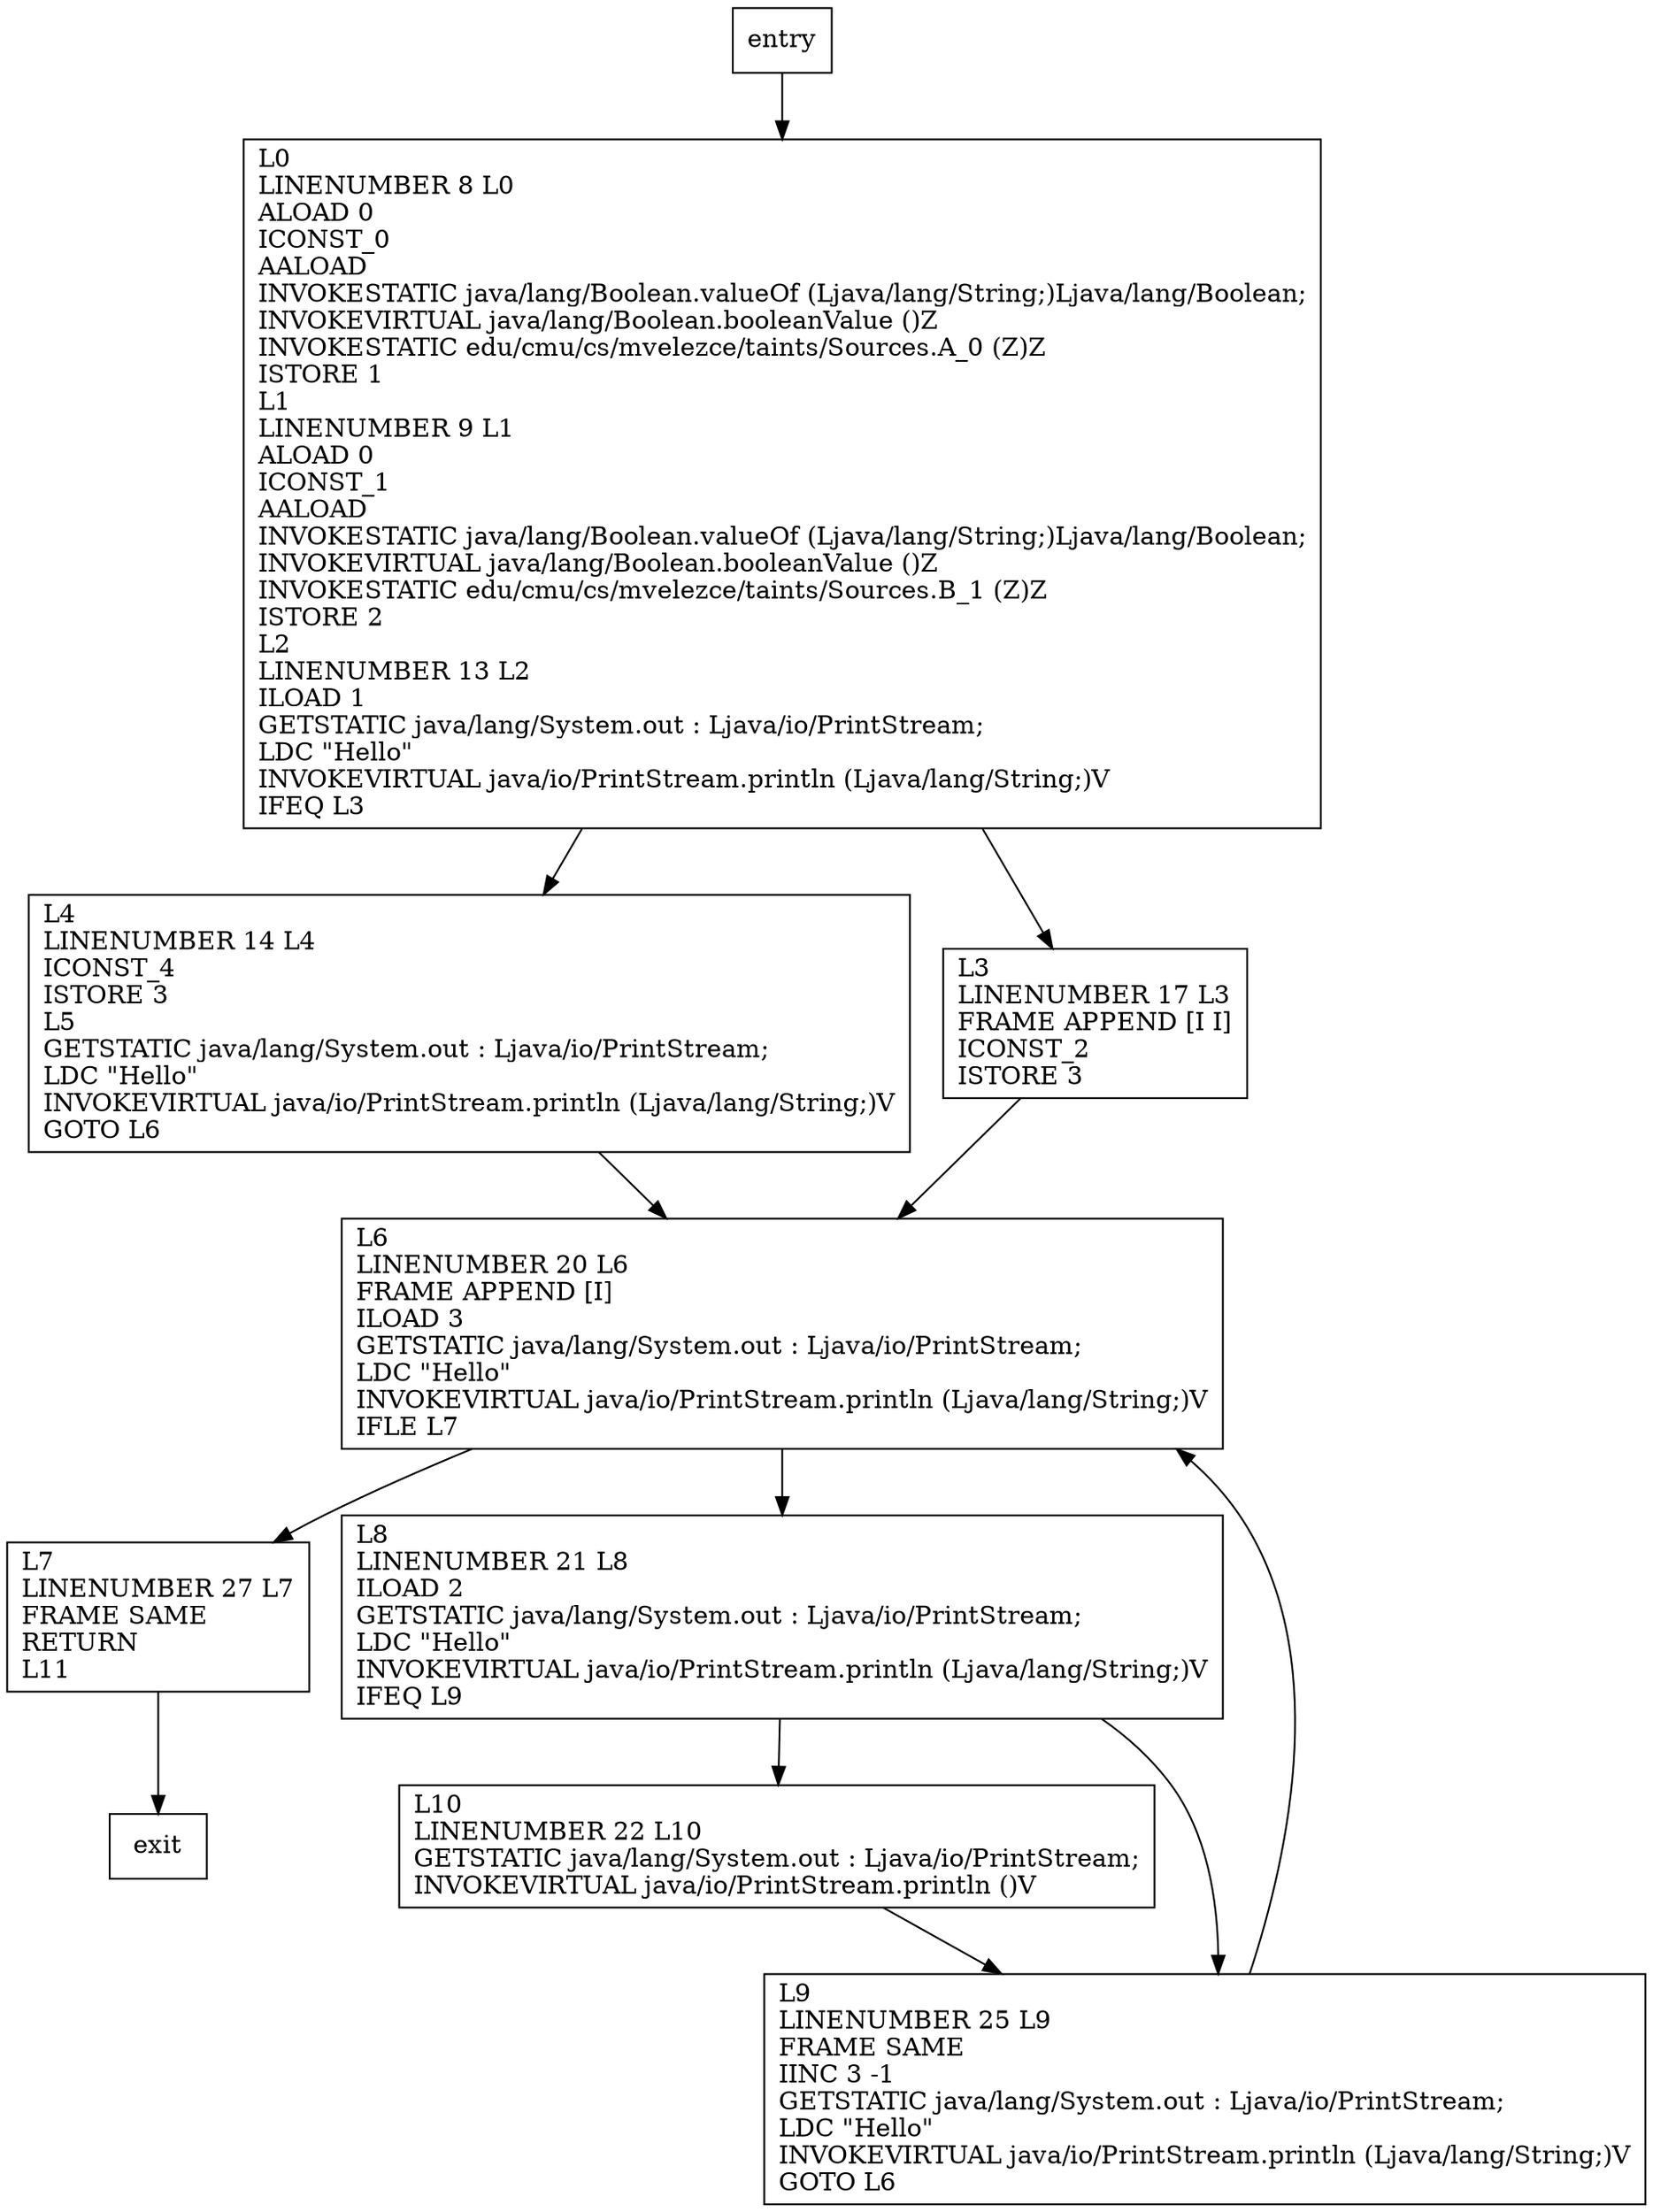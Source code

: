 digraph main {
node [shape=record];
188523822 [label="L6\lLINENUMBER 20 L6\lFRAME APPEND [I]\lILOAD 3\lGETSTATIC java/lang/System.out : Ljava/io/PrintStream;\lLDC \"Hello\"\lINVOKEVIRTUAL java/io/PrintStream.println (Ljava/lang/String;)V\lIFLE L7\l"];
1170727939 [label="L7\lLINENUMBER 27 L7\lFRAME SAME\lRETURN\lL11\l"];
690339675 [label="L8\lLINENUMBER 21 L8\lILOAD 2\lGETSTATIC java/lang/System.out : Ljava/io/PrintStream;\lLDC \"Hello\"\lINVOKEVIRTUAL java/io/PrintStream.println (Ljava/lang/String;)V\lIFEQ L9\l"];
1965237677 [label="L4\lLINENUMBER 14 L4\lICONST_4\lISTORE 3\lL5\lGETSTATIC java/lang/System.out : Ljava/io/PrintStream;\lLDC \"Hello\"\lINVOKEVIRTUAL java/io/PrintStream.println (Ljava/lang/String;)V\lGOTO L6\l"];
1896828359 [label="L10\lLINENUMBER 22 L10\lGETSTATIC java/lang/System.out : Ljava/io/PrintStream;\lINVOKEVIRTUAL java/io/PrintStream.println ()V\l"];
536122141 [label="L9\lLINENUMBER 25 L9\lFRAME SAME\lIINC 3 -1\lGETSTATIC java/lang/System.out : Ljava/io/PrintStream;\lLDC \"Hello\"\lINVOKEVIRTUAL java/io/PrintStream.println (Ljava/lang/String;)V\lGOTO L6\l"];
710708543 [label="L0\lLINENUMBER 8 L0\lALOAD 0\lICONST_0\lAALOAD\lINVOKESTATIC java/lang/Boolean.valueOf (Ljava/lang/String;)Ljava/lang/Boolean;\lINVOKEVIRTUAL java/lang/Boolean.booleanValue ()Z\lINVOKESTATIC edu/cmu/cs/mvelezce/taints/Sources.A_0 (Z)Z\lISTORE 1\lL1\lLINENUMBER 9 L1\lALOAD 0\lICONST_1\lAALOAD\lINVOKESTATIC java/lang/Boolean.valueOf (Ljava/lang/String;)Ljava/lang/Boolean;\lINVOKEVIRTUAL java/lang/Boolean.booleanValue ()Z\lINVOKESTATIC edu/cmu/cs/mvelezce/taints/Sources.B_1 (Z)Z\lISTORE 2\lL2\lLINENUMBER 13 L2\lILOAD 1\lGETSTATIC java/lang/System.out : Ljava/io/PrintStream;\lLDC \"Hello\"\lINVOKEVIRTUAL java/io/PrintStream.println (Ljava/lang/String;)V\lIFEQ L3\l"];
664792509 [label="L3\lLINENUMBER 17 L3\lFRAME APPEND [I I]\lICONST_2\lISTORE 3\l"];
entry;
exit;
entry -> 710708543;
188523822 -> 1170727939;
188523822 -> 690339675;
1170727939 -> exit;
690339675 -> 1896828359;
690339675 -> 536122141;
1965237677 -> 188523822;
1896828359 -> 536122141;
536122141 -> 188523822;
710708543 -> 1965237677;
710708543 -> 664792509;
664792509 -> 188523822;
}
